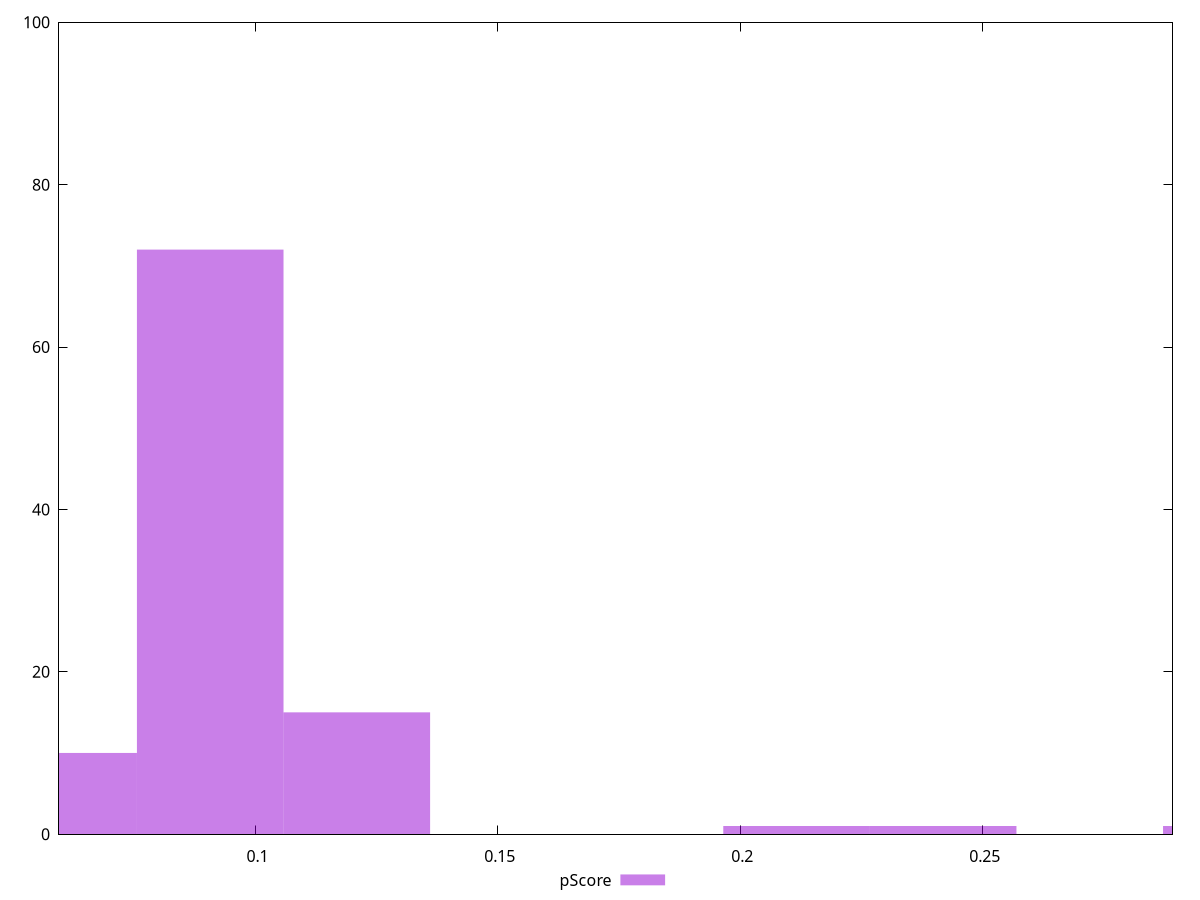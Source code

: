 reset

$pScore <<EOF
0.09068677479729519 72
0.06045784986486346 10
0.12091569972972692 15
0.2116024745270221 1
0.3022892493243173 1
0.24183139945945384 1
EOF

set key outside below
set boxwidth 0.03022892493243173
set xrange [0.059503497945573414:0.28912464386912035]
set yrange [0:100]
set trange [0:100]
set style fill transparent solid 0.5 noborder
set terminal svg size 640, 490 enhanced background rgb 'white'
set output "reports/report_00028_2021-02-24T12-49-42.674Z/interactive/samples/music/pScore/histogram.svg"

plot $pScore title "pScore" with boxes

reset
